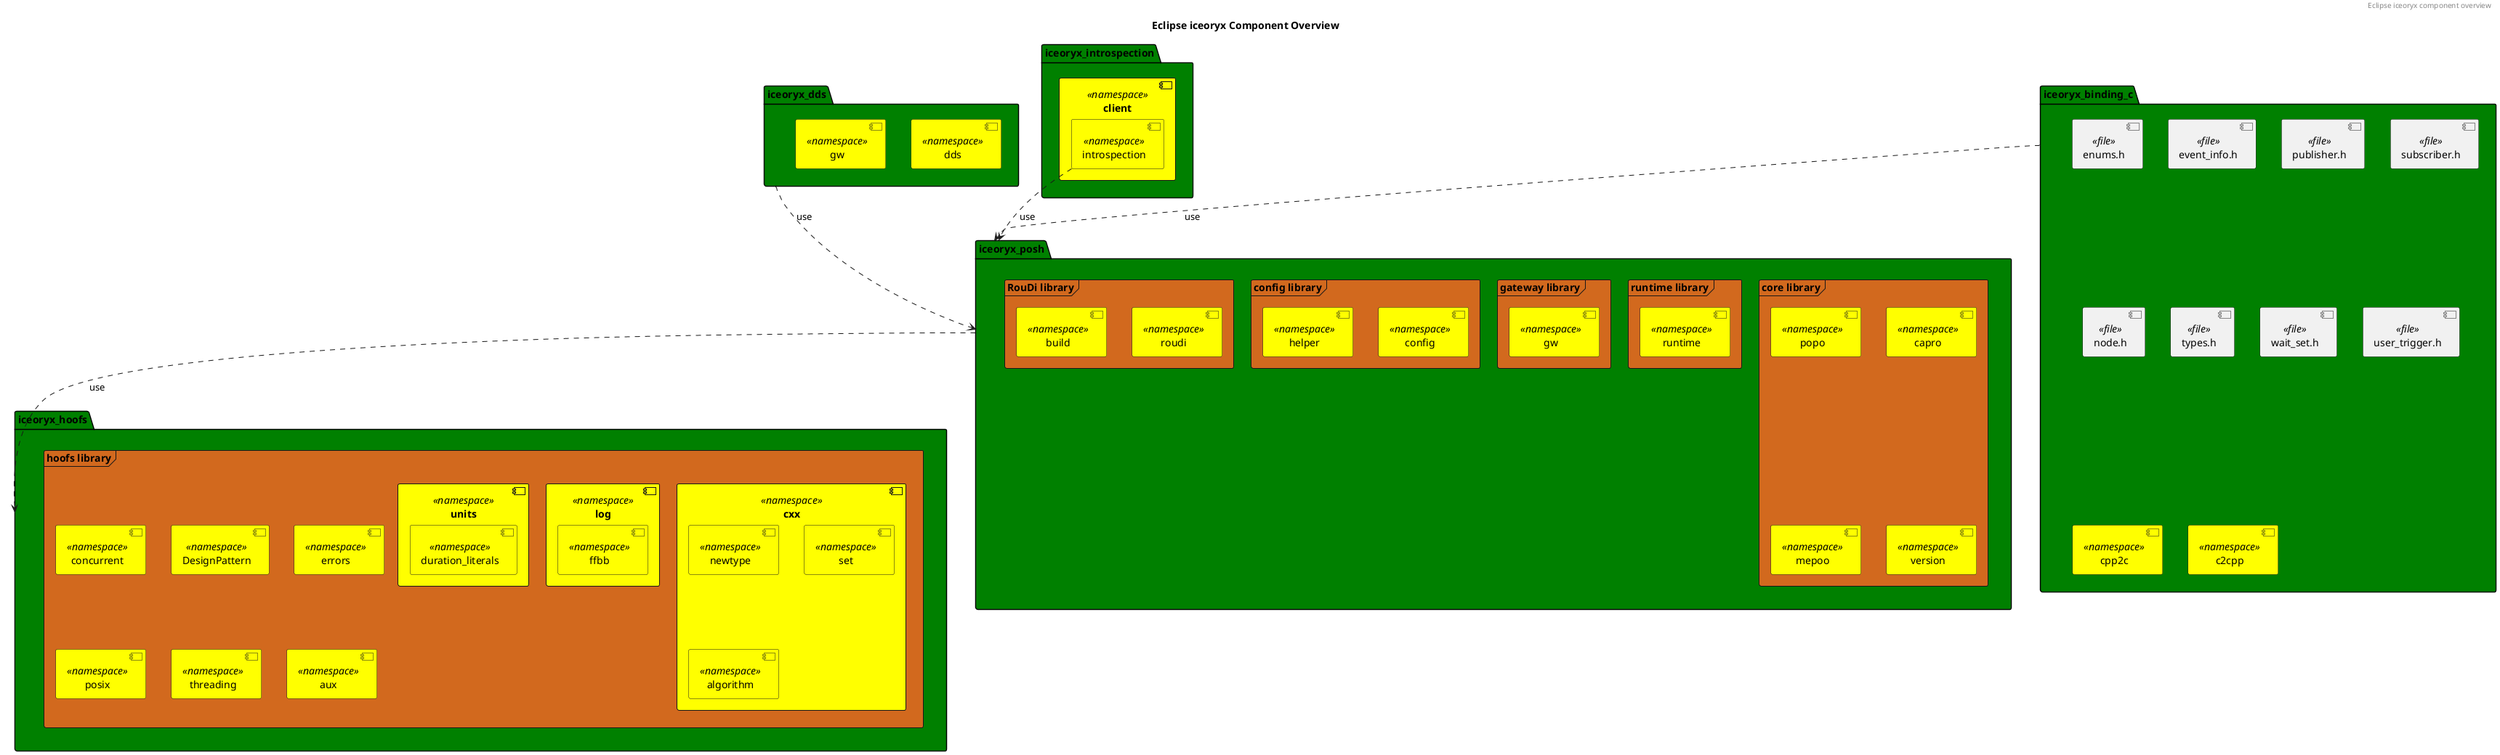 @startuml

title Eclipse iceoryx Component Overview

skinparam BackgroundColor transparent
skinparam componentStyle uml2

skinparam component {
   backgroundColor<<namespace>> yellow
}

skinparam package {
   backgroundColor green
}

skinparam frame {
   backgroundColor chocolate
}

' PlantUML package: CMake package
' PlantUML frame: CMake library

' @todo #590
' RouDi split, separate files and namespaces for static/dynamic discovery
' Implement exported libraries (add_library in iceoryx_posh/CMakeLists.txt)
' RouDiEnvironment shall not be in roudi namespace, but in testing

header Eclipse iceoryx component overview

' HOOFS: Helpful Objects Optimised For Safety
' Library containing modern C++ STL constructs
package iceoryx_hoofs  {
   frame "hoofs library" {
      component concurrent <<namespace>>
      component cxx <<namespace>> {
         component newtype <<namespace>>
         component set <<namespace>>
         component algorithm <<namespace>>
      }
      component DesignPattern <<namespace>>
      component errors <<namespace>>
      component log <<namespace>> {
         component ffbb <<namespace>>
      }
      component units <<namespace>> {
         component duration_literals <<namespace>>

      }
      component posix <<namespace>>
      component threading <<namespace>>

      ' Building blocks which only meet quality level 5
      ' Can be analysed with tools/analyse_blacklisted_namespaces_in_binary.sh
      component aux <<namespace>>
   }
}

' POSH: POSIX SHared memory
' Publish/subscribe IPC communication infrastructure based on shared memory
package iceoryx_posh {
   frame "core library" {
      component popo <<namespace>>
      component capro <<namespace>>
      component mepoo <<namespace>>
      component version <<namespace>>
   }

   frame "runtime library" {
      component runtime <<namespace>>
   }

   frame "gateway library" {
      component gw <<namespace>>
   }

   frame "config library" {
      component config <<namespace>>
      component helper <<namespace>>
   }

   component errors <<namespace>>

   frame "RouDi library" {
      component roudi <<namespace>>
      component build <<namespace>>
   }
}

' DDS: Data Distribution Service
'
package iceoryx_dds  {
   component dds <<namespace>>
   component gw <<namespace>> as gateway_dds
}

' C-Binding
package iceoryx_binding_c  {
   component enums.h <<file>>
   component event_info.h <<file>>
   component publisher.h <<file>>
   component subscriber.h <<file>>
   component node.h <<file>>
   component types.h <<file>>
   component wait_set.h <<file>>
   component user_trigger.h <<file>>
   component cpp2c <<namespace>>
   component c2cpp <<namespace>>
}


' Introspection
package iceoryx_introspection  {
   component client <<namespace>> {
      component introspection <<namespace>>
   }
}

iceoryx_posh  ..>  iceoryx_hoofs  : use
iceoryx_dds  ..>  iceoryx_posh  : use
iceoryx_binding_c  ..>  iceoryx_posh  : use
introspection  ..>  iceoryx_posh  : use
@enduml
